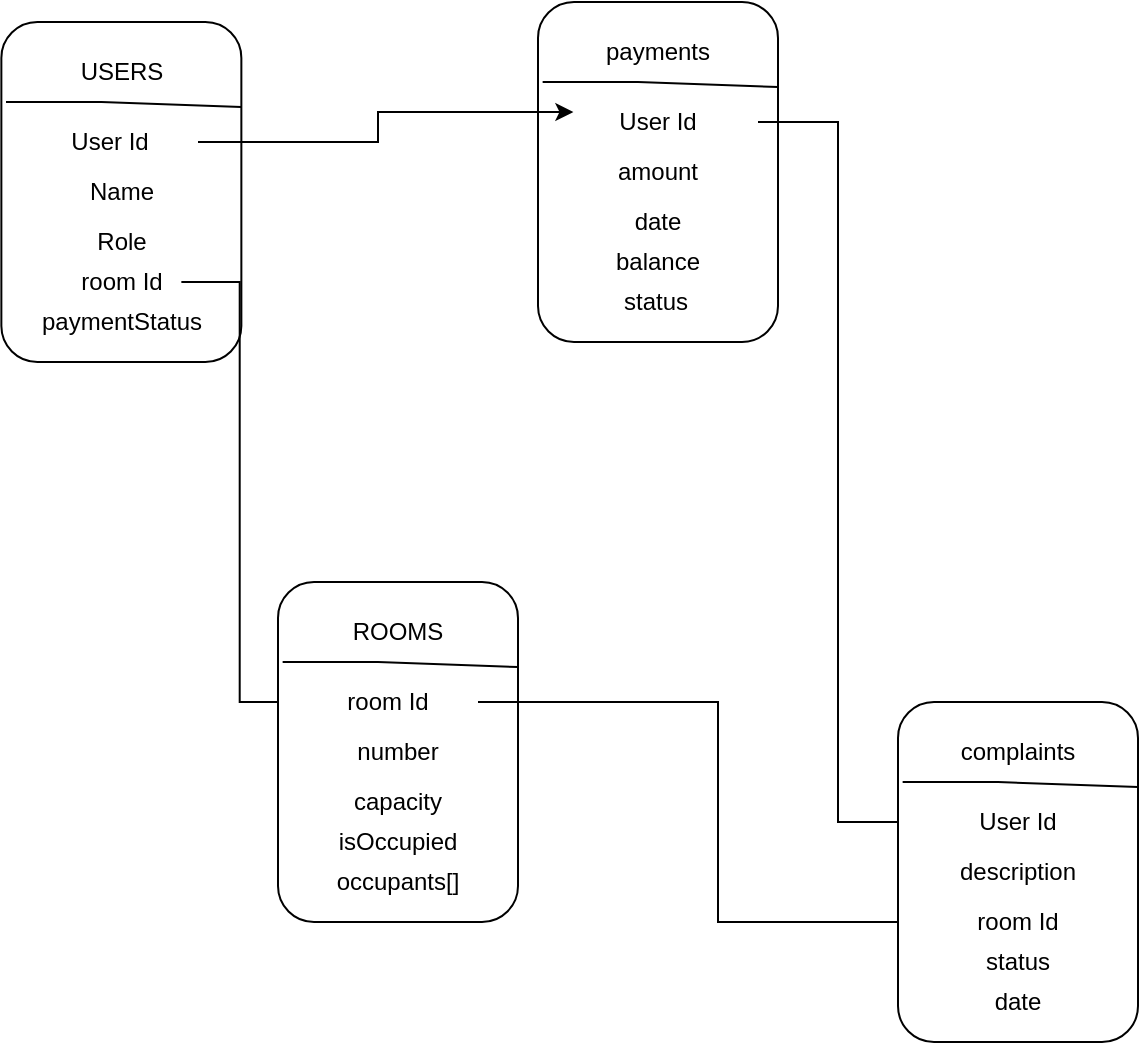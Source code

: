 <mxfile version="28.0.6">
  <diagram name="Page-1" id="h-mz_bpWiZiK54qtuoT6">
    <mxGraphModel dx="1025" dy="516" grid="1" gridSize="10" guides="1" tooltips="1" connect="1" arrows="1" fold="1" page="1" pageScale="1" pageWidth="850" pageHeight="1100" math="0" shadow="0">
      <root>
        <mxCell id="0" />
        <mxCell id="1" parent="0" />
        <mxCell id="T4dPyZAs8oy9ECvy9q90-1" value="" style="rounded=1;whiteSpace=wrap;html=1;" vertex="1" parent="1">
          <mxGeometry x="191.68" y="140" width="120" height="170" as="geometry" />
        </mxCell>
        <mxCell id="T4dPyZAs8oy9ECvy9q90-2" value="" style="endArrow=none;html=1;rounded=0;entryX=1;entryY=0.25;entryDx=0;entryDy=0;" edge="1" parent="1">
          <mxGeometry width="50" height="50" relative="1" as="geometry">
            <mxPoint x="194" y="180" as="sourcePoint" />
            <mxPoint x="311.68" y="182.5" as="targetPoint" />
            <Array as="points">
              <mxPoint x="241.68" y="180" />
            </Array>
          </mxGeometry>
        </mxCell>
        <mxCell id="T4dPyZAs8oy9ECvy9q90-3" value="USERS" style="text;html=1;align=center;verticalAlign=middle;whiteSpace=wrap;rounded=0;" vertex="1" parent="1">
          <mxGeometry x="221.68" y="150" width="60" height="30" as="geometry" />
        </mxCell>
        <mxCell id="T4dPyZAs8oy9ECvy9q90-4" value="User Id" style="text;html=1;align=center;verticalAlign=middle;whiteSpace=wrap;rounded=0;" vertex="1" parent="1">
          <mxGeometry x="201.68" y="190" width="88.32" height="20" as="geometry" />
        </mxCell>
        <mxCell id="T4dPyZAs8oy9ECvy9q90-5" value="Name" style="text;html=1;align=center;verticalAlign=middle;whiteSpace=wrap;rounded=0;" vertex="1" parent="1">
          <mxGeometry x="221.68" y="210" width="60" height="30" as="geometry" />
        </mxCell>
        <mxCell id="T4dPyZAs8oy9ECvy9q90-7" value="Role" style="text;html=1;align=center;verticalAlign=middle;whiteSpace=wrap;rounded=0;" vertex="1" parent="1">
          <mxGeometry x="221.68" y="240" width="60" height="20" as="geometry" />
        </mxCell>
        <mxCell id="T4dPyZAs8oy9ECvy9q90-44" style="edgeStyle=orthogonalEdgeStyle;rounded=0;orthogonalLoop=1;jettySize=auto;html=1;exitX=1;exitY=0.5;exitDx=0;exitDy=0;entryX=0;entryY=0.5;entryDx=0;entryDy=0;" edge="1" parent="1" source="T4dPyZAs8oy9ECvy9q90-9" target="T4dPyZAs8oy9ECvy9q90-26">
          <mxGeometry relative="1" as="geometry" />
        </mxCell>
        <mxCell id="T4dPyZAs8oy9ECvy9q90-9" value="room Id" style="text;html=1;align=center;verticalAlign=middle;whiteSpace=wrap;rounded=0;" vertex="1" parent="1">
          <mxGeometry x="221.68" y="260" width="60" height="20" as="geometry" />
        </mxCell>
        <mxCell id="T4dPyZAs8oy9ECvy9q90-10" value="paymentStatus" style="text;html=1;align=center;verticalAlign=middle;whiteSpace=wrap;rounded=0;" vertex="1" parent="1">
          <mxGeometry x="221.68" y="280" width="60" height="20" as="geometry" />
        </mxCell>
        <mxCell id="T4dPyZAs8oy9ECvy9q90-11" style="edgeStyle=orthogonalEdgeStyle;rounded=0;orthogonalLoop=1;jettySize=auto;html=1;exitX=0.5;exitY=1;exitDx=0;exitDy=0;" edge="1" parent="1" source="T4dPyZAs8oy9ECvy9q90-3" target="T4dPyZAs8oy9ECvy9q90-3">
          <mxGeometry relative="1" as="geometry" />
        </mxCell>
        <mxCell id="T4dPyZAs8oy9ECvy9q90-14" value="" style="rounded=1;whiteSpace=wrap;html=1;" vertex="1" parent="1">
          <mxGeometry x="460" y="130" width="120" height="170" as="geometry" />
        </mxCell>
        <mxCell id="T4dPyZAs8oy9ECvy9q90-15" value="" style="endArrow=none;html=1;rounded=0;entryX=1;entryY=0.25;entryDx=0;entryDy=0;" edge="1" parent="1">
          <mxGeometry width="50" height="50" relative="1" as="geometry">
            <mxPoint x="462.32" y="170" as="sourcePoint" />
            <mxPoint x="580" y="172.5" as="targetPoint" />
            <Array as="points">
              <mxPoint x="510" y="170" />
            </Array>
          </mxGeometry>
        </mxCell>
        <mxCell id="T4dPyZAs8oy9ECvy9q90-16" value="payments" style="text;html=1;align=center;verticalAlign=middle;whiteSpace=wrap;rounded=0;" vertex="1" parent="1">
          <mxGeometry x="490" y="140" width="60" height="30" as="geometry" />
        </mxCell>
        <mxCell id="T4dPyZAs8oy9ECvy9q90-45" style="edgeStyle=orthogonalEdgeStyle;rounded=0;orthogonalLoop=1;jettySize=auto;html=1;exitX=1;exitY=0.5;exitDx=0;exitDy=0;entryX=0;entryY=0.5;entryDx=0;entryDy=0;" edge="1" parent="1" source="T4dPyZAs8oy9ECvy9q90-17" target="T4dPyZAs8oy9ECvy9q90-35">
          <mxGeometry relative="1" as="geometry" />
        </mxCell>
        <mxCell id="T4dPyZAs8oy9ECvy9q90-17" value="User Id" style="text;html=1;align=center;verticalAlign=middle;whiteSpace=wrap;rounded=0;" vertex="1" parent="1">
          <mxGeometry x="470" y="180" width="100" height="20" as="geometry" />
        </mxCell>
        <mxCell id="T4dPyZAs8oy9ECvy9q90-18" value="amount" style="text;html=1;align=center;verticalAlign=middle;whiteSpace=wrap;rounded=0;" vertex="1" parent="1">
          <mxGeometry x="490" y="200" width="60" height="30" as="geometry" />
        </mxCell>
        <mxCell id="T4dPyZAs8oy9ECvy9q90-19" value="date" style="text;html=1;align=center;verticalAlign=middle;whiteSpace=wrap;rounded=0;" vertex="1" parent="1">
          <mxGeometry x="490" y="230" width="60" height="20" as="geometry" />
        </mxCell>
        <mxCell id="T4dPyZAs8oy9ECvy9q90-20" value="balance" style="text;html=1;align=center;verticalAlign=middle;whiteSpace=wrap;rounded=0;" vertex="1" parent="1">
          <mxGeometry x="490" y="250" width="60" height="20" as="geometry" />
        </mxCell>
        <mxCell id="T4dPyZAs8oy9ECvy9q90-21" value="status" style="text;html=1;align=center;verticalAlign=middle;whiteSpace=wrap;rounded=0;" vertex="1" parent="1">
          <mxGeometry x="489" y="270" width="60" height="20" as="geometry" />
        </mxCell>
        <mxCell id="T4dPyZAs8oy9ECvy9q90-22" style="edgeStyle=orthogonalEdgeStyle;rounded=0;orthogonalLoop=1;jettySize=auto;html=1;exitX=0.5;exitY=1;exitDx=0;exitDy=0;" edge="1" parent="1" source="T4dPyZAs8oy9ECvy9q90-16" target="T4dPyZAs8oy9ECvy9q90-16">
          <mxGeometry relative="1" as="geometry" />
        </mxCell>
        <mxCell id="T4dPyZAs8oy9ECvy9q90-23" value="" style="rounded=1;whiteSpace=wrap;html=1;" vertex="1" parent="1">
          <mxGeometry x="330" y="420" width="120" height="170" as="geometry" />
        </mxCell>
        <mxCell id="T4dPyZAs8oy9ECvy9q90-24" value="" style="endArrow=none;html=1;rounded=0;entryX=1;entryY=0.25;entryDx=0;entryDy=0;" edge="1" parent="1">
          <mxGeometry width="50" height="50" relative="1" as="geometry">
            <mxPoint x="332.32" y="460" as="sourcePoint" />
            <mxPoint x="450" y="462.5" as="targetPoint" />
            <Array as="points">
              <mxPoint x="380" y="460" />
            </Array>
          </mxGeometry>
        </mxCell>
        <mxCell id="T4dPyZAs8oy9ECvy9q90-25" value="ROOMS" style="text;html=1;align=center;verticalAlign=middle;whiteSpace=wrap;rounded=0;" vertex="1" parent="1">
          <mxGeometry x="360" y="430" width="60" height="30" as="geometry" />
        </mxCell>
        <mxCell id="T4dPyZAs8oy9ECvy9q90-46" style="edgeStyle=orthogonalEdgeStyle;rounded=0;orthogonalLoop=1;jettySize=auto;html=1;entryX=0;entryY=0.5;entryDx=0;entryDy=0;" edge="1" parent="1" source="T4dPyZAs8oy9ECvy9q90-26" target="T4dPyZAs8oy9ECvy9q90-37">
          <mxGeometry relative="1" as="geometry" />
        </mxCell>
        <mxCell id="T4dPyZAs8oy9ECvy9q90-26" value="room Id" style="text;html=1;align=center;verticalAlign=middle;whiteSpace=wrap;rounded=0;" vertex="1" parent="1">
          <mxGeometry x="340" y="470" width="90" height="20" as="geometry" />
        </mxCell>
        <mxCell id="T4dPyZAs8oy9ECvy9q90-27" value="number" style="text;html=1;align=center;verticalAlign=middle;whiteSpace=wrap;rounded=0;" vertex="1" parent="1">
          <mxGeometry x="360" y="490" width="60" height="30" as="geometry" />
        </mxCell>
        <mxCell id="T4dPyZAs8oy9ECvy9q90-28" value="capacity" style="text;html=1;align=center;verticalAlign=middle;whiteSpace=wrap;rounded=0;" vertex="1" parent="1">
          <mxGeometry x="360" y="520" width="60" height="20" as="geometry" />
        </mxCell>
        <mxCell id="T4dPyZAs8oy9ECvy9q90-29" value="isOccupied" style="text;html=1;align=center;verticalAlign=middle;whiteSpace=wrap;rounded=0;" vertex="1" parent="1">
          <mxGeometry x="360" y="540" width="60" height="20" as="geometry" />
        </mxCell>
        <mxCell id="T4dPyZAs8oy9ECvy9q90-30" value="occupants[]" style="text;html=1;align=center;verticalAlign=middle;whiteSpace=wrap;rounded=0;" vertex="1" parent="1">
          <mxGeometry x="360" y="560" width="60" height="20" as="geometry" />
        </mxCell>
        <mxCell id="T4dPyZAs8oy9ECvy9q90-31" style="edgeStyle=orthogonalEdgeStyle;rounded=0;orthogonalLoop=1;jettySize=auto;html=1;exitX=0.5;exitY=1;exitDx=0;exitDy=0;" edge="1" parent="1" source="T4dPyZAs8oy9ECvy9q90-25" target="T4dPyZAs8oy9ECvy9q90-25">
          <mxGeometry relative="1" as="geometry" />
        </mxCell>
        <mxCell id="T4dPyZAs8oy9ECvy9q90-32" value="" style="rounded=1;whiteSpace=wrap;html=1;" vertex="1" parent="1">
          <mxGeometry x="640" y="480" width="120" height="170" as="geometry" />
        </mxCell>
        <mxCell id="T4dPyZAs8oy9ECvy9q90-33" value="" style="endArrow=none;html=1;rounded=0;entryX=1;entryY=0.25;entryDx=0;entryDy=0;" edge="1" parent="1">
          <mxGeometry width="50" height="50" relative="1" as="geometry">
            <mxPoint x="642.32" y="520" as="sourcePoint" />
            <mxPoint x="760" y="522.5" as="targetPoint" />
            <Array as="points">
              <mxPoint x="690" y="520" />
            </Array>
          </mxGeometry>
        </mxCell>
        <mxCell id="T4dPyZAs8oy9ECvy9q90-34" value="complaints" style="text;html=1;align=center;verticalAlign=middle;whiteSpace=wrap;rounded=0;" vertex="1" parent="1">
          <mxGeometry x="670" y="490" width="60" height="30" as="geometry" />
        </mxCell>
        <mxCell id="T4dPyZAs8oy9ECvy9q90-35" value="User Id" style="text;html=1;align=center;verticalAlign=middle;whiteSpace=wrap;rounded=0;" vertex="1" parent="1">
          <mxGeometry x="650" y="530" width="100" height="20" as="geometry" />
        </mxCell>
        <mxCell id="T4dPyZAs8oy9ECvy9q90-36" value="description" style="text;html=1;align=center;verticalAlign=middle;whiteSpace=wrap;rounded=0;" vertex="1" parent="1">
          <mxGeometry x="670" y="550" width="60" height="30" as="geometry" />
        </mxCell>
        <mxCell id="T4dPyZAs8oy9ECvy9q90-37" value="room Id" style="text;html=1;align=center;verticalAlign=middle;whiteSpace=wrap;rounded=0;" vertex="1" parent="1">
          <mxGeometry x="670" y="580" width="60" height="20" as="geometry" />
        </mxCell>
        <mxCell id="T4dPyZAs8oy9ECvy9q90-38" value="status" style="text;html=1;align=center;verticalAlign=middle;whiteSpace=wrap;rounded=0;" vertex="1" parent="1">
          <mxGeometry x="670" y="600" width="60" height="20" as="geometry" />
        </mxCell>
        <mxCell id="T4dPyZAs8oy9ECvy9q90-39" value="date" style="text;html=1;align=center;verticalAlign=middle;whiteSpace=wrap;rounded=0;" vertex="1" parent="1">
          <mxGeometry x="670" y="620" width="60" height="20" as="geometry" />
        </mxCell>
        <mxCell id="T4dPyZAs8oy9ECvy9q90-40" style="edgeStyle=orthogonalEdgeStyle;rounded=0;orthogonalLoop=1;jettySize=auto;html=1;exitX=0.5;exitY=1;exitDx=0;exitDy=0;" edge="1" parent="1" source="T4dPyZAs8oy9ECvy9q90-34" target="T4dPyZAs8oy9ECvy9q90-34">
          <mxGeometry relative="1" as="geometry" />
        </mxCell>
        <mxCell id="T4dPyZAs8oy9ECvy9q90-43" style="edgeStyle=orthogonalEdgeStyle;rounded=0;orthogonalLoop=1;jettySize=auto;html=1;exitX=1;exitY=0.5;exitDx=0;exitDy=0;entryX=0.077;entryY=0.25;entryDx=0;entryDy=0;entryPerimeter=0;" edge="1" parent="1" source="T4dPyZAs8oy9ECvy9q90-4" target="T4dPyZAs8oy9ECvy9q90-17">
          <mxGeometry relative="1" as="geometry" />
        </mxCell>
      </root>
    </mxGraphModel>
  </diagram>
</mxfile>
